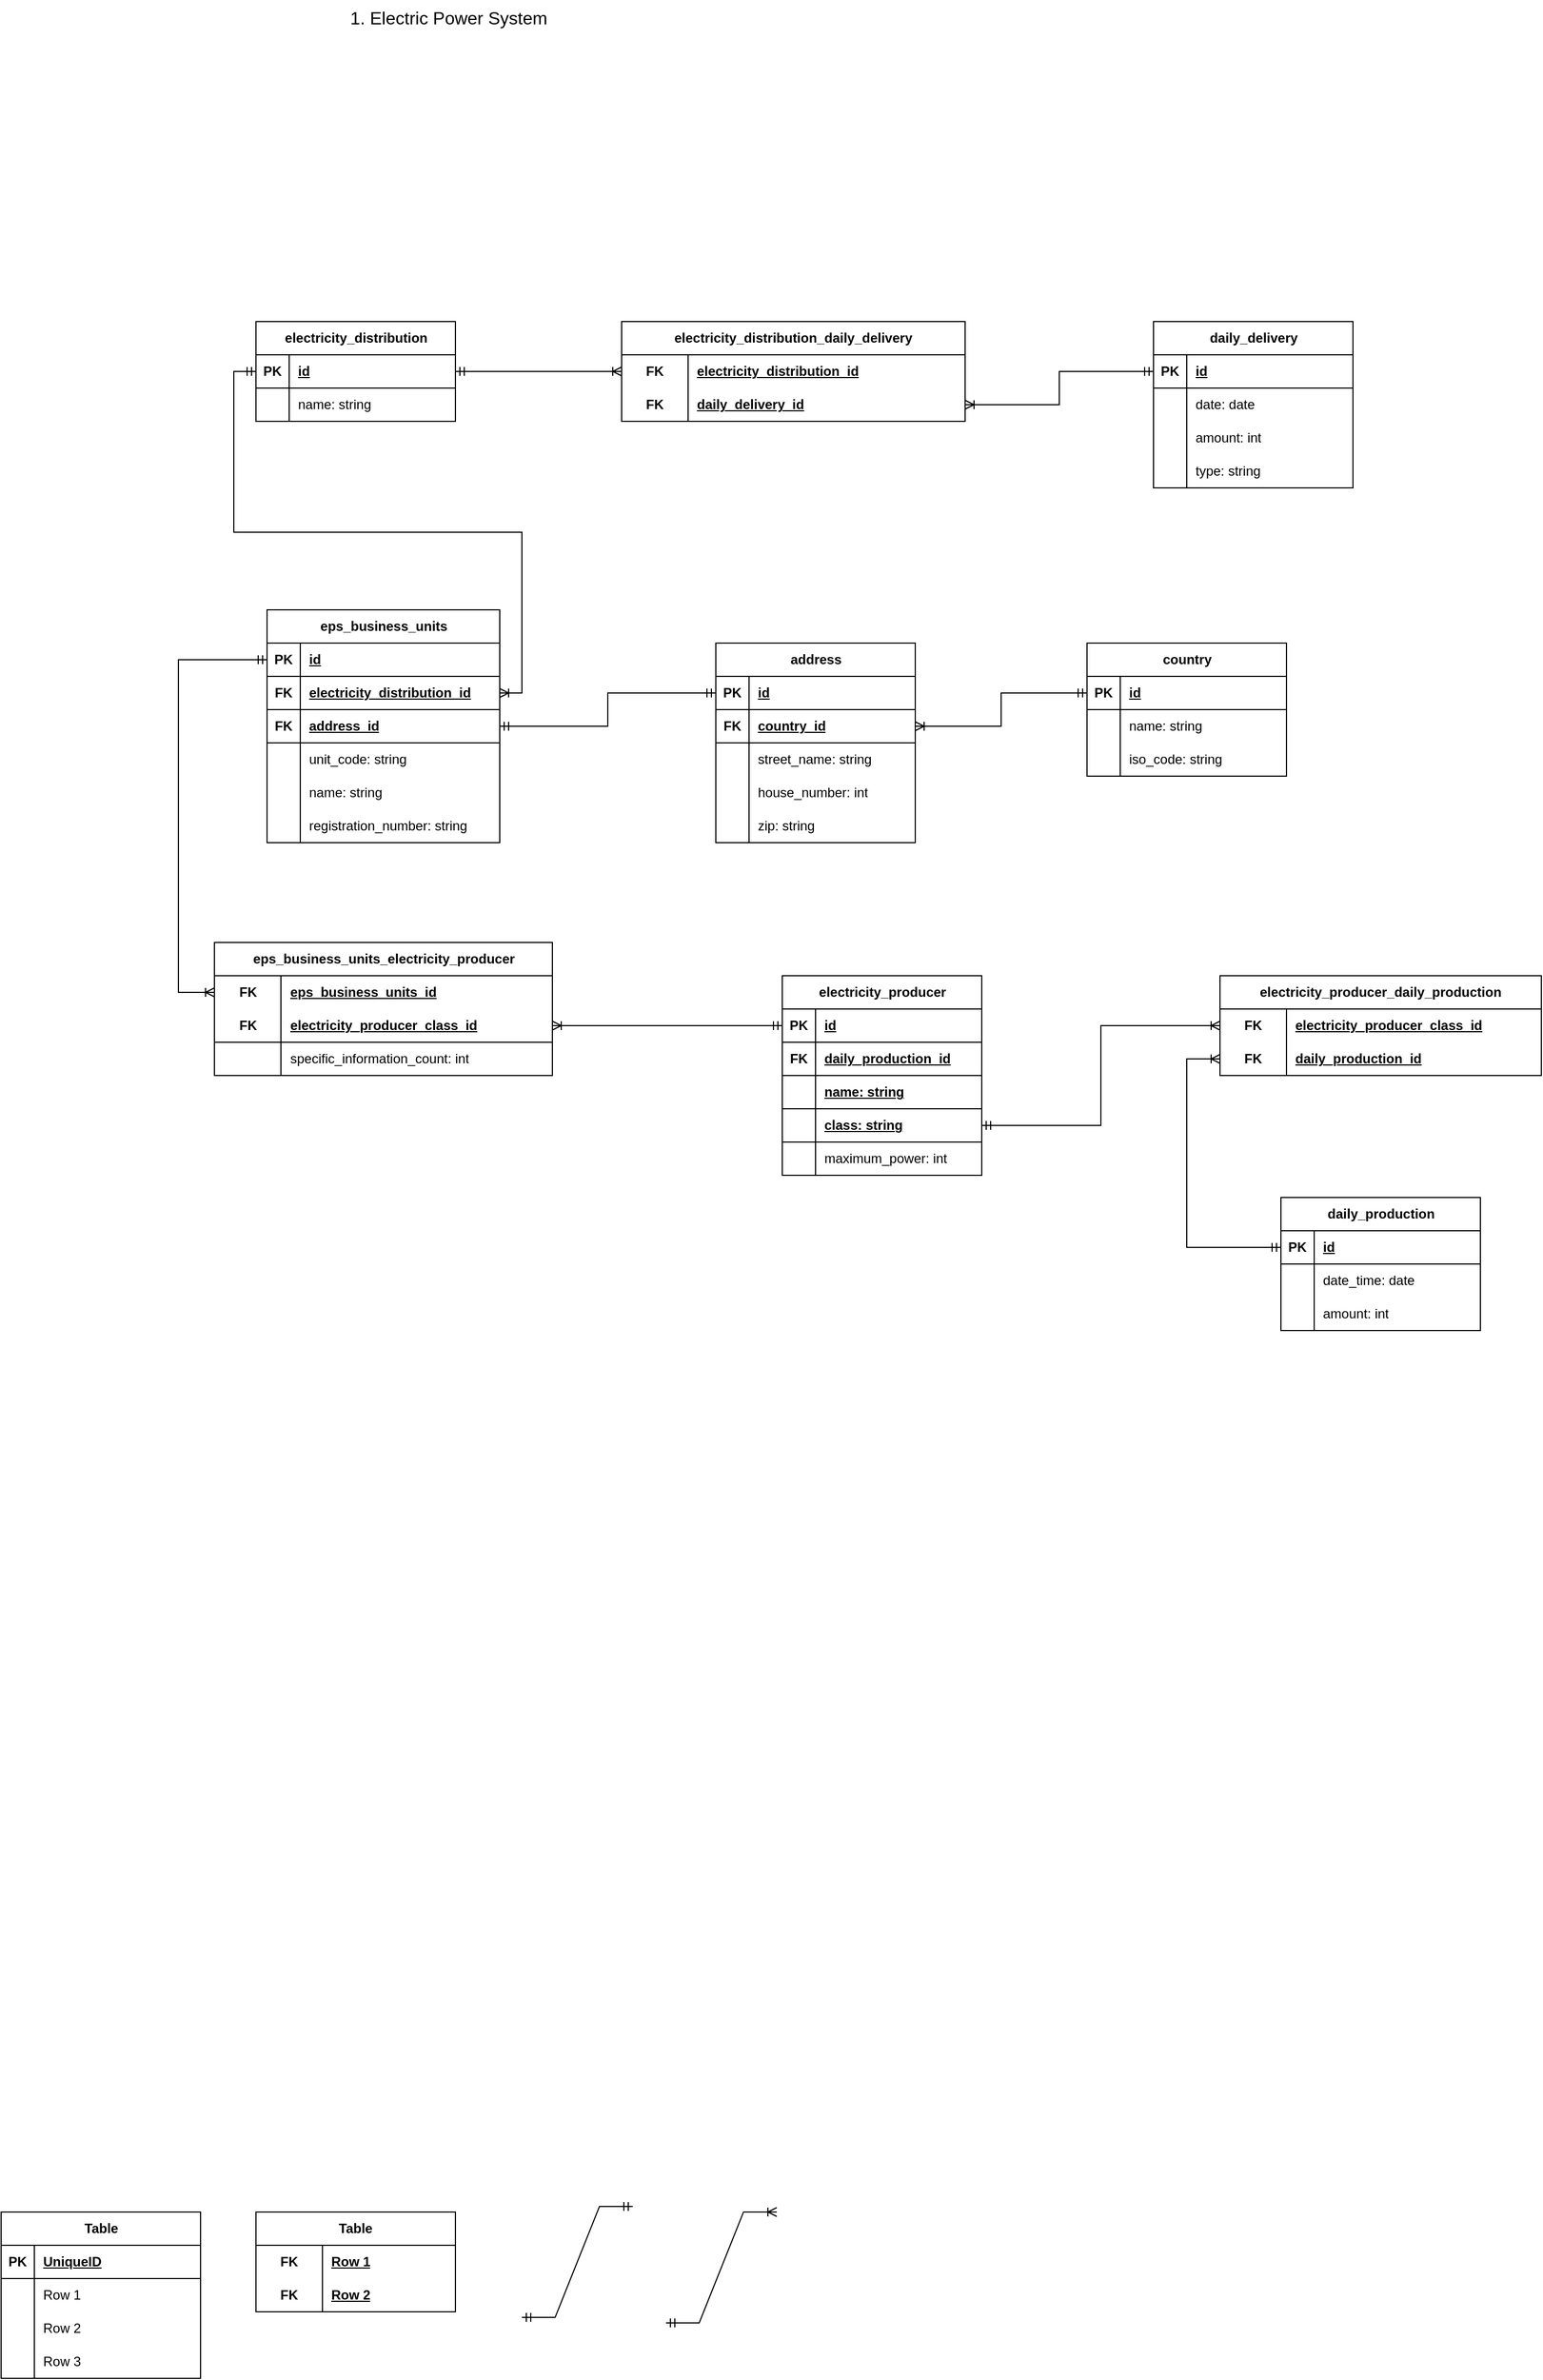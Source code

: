 <mxfile version="28.2.4">
  <diagram name="Seite-1" id="-lgGUoqDLPjK8q-0rfsF">
    <mxGraphModel dx="1783" dy="929" grid="1" gridSize="10" guides="1" tooltips="1" connect="1" arrows="1" fold="1" page="1" pageScale="1" pageWidth="827" pageHeight="1169" math="0" shadow="0">
      <root>
        <mxCell id="0" />
        <mxCell id="1" parent="0" />
        <mxCell id="uAQBQqTPVLAWXgAN7ccY-1" value="1. Electric Power System" style="text;align=center;verticalAlign=middle;resizable=0;points=[];autosize=1;rotation=0;fontSize=16;" vertex="1" parent="1">
          <mxGeometry x="314" y="10" width="200" height="30" as="geometry" />
        </mxCell>
        <mxCell id="uAQBQqTPVLAWXgAN7ccY-2" value="Table" style="shape=table;startSize=30;container=1;collapsible=1;childLayout=tableLayout;fixedRows=1;rowLines=0;fontStyle=1;align=center;resizeLast=1;html=1;" vertex="1" parent="1">
          <mxGeometry x="10" y="2005" width="180" height="150" as="geometry" />
        </mxCell>
        <mxCell id="uAQBQqTPVLAWXgAN7ccY-3" value="" style="shape=tableRow;horizontal=0;startSize=0;swimlaneHead=0;swimlaneBody=0;fillColor=none;collapsible=0;dropTarget=0;points=[[0,0.5],[1,0.5]];portConstraint=eastwest;top=0;left=0;right=0;bottom=1;" vertex="1" parent="uAQBQqTPVLAWXgAN7ccY-2">
          <mxGeometry y="30" width="180" height="30" as="geometry" />
        </mxCell>
        <mxCell id="uAQBQqTPVLAWXgAN7ccY-4" value="PK" style="shape=partialRectangle;connectable=0;fillColor=none;top=0;left=0;bottom=0;right=0;fontStyle=1;overflow=hidden;whiteSpace=wrap;html=1;" vertex="1" parent="uAQBQqTPVLAWXgAN7ccY-3">
          <mxGeometry width="30" height="30" as="geometry">
            <mxRectangle width="30" height="30" as="alternateBounds" />
          </mxGeometry>
        </mxCell>
        <mxCell id="uAQBQqTPVLAWXgAN7ccY-5" value="UniqueID" style="shape=partialRectangle;connectable=0;fillColor=none;top=0;left=0;bottom=0;right=0;align=left;spacingLeft=6;fontStyle=5;overflow=hidden;whiteSpace=wrap;html=1;" vertex="1" parent="uAQBQqTPVLAWXgAN7ccY-3">
          <mxGeometry x="30" width="150" height="30" as="geometry">
            <mxRectangle width="150" height="30" as="alternateBounds" />
          </mxGeometry>
        </mxCell>
        <mxCell id="uAQBQqTPVLAWXgAN7ccY-6" value="" style="shape=tableRow;horizontal=0;startSize=0;swimlaneHead=0;swimlaneBody=0;fillColor=none;collapsible=0;dropTarget=0;points=[[0,0.5],[1,0.5]];portConstraint=eastwest;top=0;left=0;right=0;bottom=0;" vertex="1" parent="uAQBQqTPVLAWXgAN7ccY-2">
          <mxGeometry y="60" width="180" height="30" as="geometry" />
        </mxCell>
        <mxCell id="uAQBQqTPVLAWXgAN7ccY-7" value="" style="shape=partialRectangle;connectable=0;fillColor=none;top=0;left=0;bottom=0;right=0;editable=1;overflow=hidden;whiteSpace=wrap;html=1;" vertex="1" parent="uAQBQqTPVLAWXgAN7ccY-6">
          <mxGeometry width="30" height="30" as="geometry">
            <mxRectangle width="30" height="30" as="alternateBounds" />
          </mxGeometry>
        </mxCell>
        <mxCell id="uAQBQqTPVLAWXgAN7ccY-8" value="Row 1" style="shape=partialRectangle;connectable=0;fillColor=none;top=0;left=0;bottom=0;right=0;align=left;spacingLeft=6;overflow=hidden;whiteSpace=wrap;html=1;" vertex="1" parent="uAQBQqTPVLAWXgAN7ccY-6">
          <mxGeometry x="30" width="150" height="30" as="geometry">
            <mxRectangle width="150" height="30" as="alternateBounds" />
          </mxGeometry>
        </mxCell>
        <mxCell id="uAQBQqTPVLAWXgAN7ccY-9" value="" style="shape=tableRow;horizontal=0;startSize=0;swimlaneHead=0;swimlaneBody=0;fillColor=none;collapsible=0;dropTarget=0;points=[[0,0.5],[1,0.5]];portConstraint=eastwest;top=0;left=0;right=0;bottom=0;" vertex="1" parent="uAQBQqTPVLAWXgAN7ccY-2">
          <mxGeometry y="90" width="180" height="30" as="geometry" />
        </mxCell>
        <mxCell id="uAQBQqTPVLAWXgAN7ccY-10" value="" style="shape=partialRectangle;connectable=0;fillColor=none;top=0;left=0;bottom=0;right=0;editable=1;overflow=hidden;whiteSpace=wrap;html=1;" vertex="1" parent="uAQBQqTPVLAWXgAN7ccY-9">
          <mxGeometry width="30" height="30" as="geometry">
            <mxRectangle width="30" height="30" as="alternateBounds" />
          </mxGeometry>
        </mxCell>
        <mxCell id="uAQBQqTPVLAWXgAN7ccY-11" value="Row 2" style="shape=partialRectangle;connectable=0;fillColor=none;top=0;left=0;bottom=0;right=0;align=left;spacingLeft=6;overflow=hidden;whiteSpace=wrap;html=1;" vertex="1" parent="uAQBQqTPVLAWXgAN7ccY-9">
          <mxGeometry x="30" width="150" height="30" as="geometry">
            <mxRectangle width="150" height="30" as="alternateBounds" />
          </mxGeometry>
        </mxCell>
        <mxCell id="uAQBQqTPVLAWXgAN7ccY-12" value="" style="shape=tableRow;horizontal=0;startSize=0;swimlaneHead=0;swimlaneBody=0;fillColor=none;collapsible=0;dropTarget=0;points=[[0,0.5],[1,0.5]];portConstraint=eastwest;top=0;left=0;right=0;bottom=0;" vertex="1" parent="uAQBQqTPVLAWXgAN7ccY-2">
          <mxGeometry y="120" width="180" height="30" as="geometry" />
        </mxCell>
        <mxCell id="uAQBQqTPVLAWXgAN7ccY-13" value="" style="shape=partialRectangle;connectable=0;fillColor=none;top=0;left=0;bottom=0;right=0;editable=1;overflow=hidden;whiteSpace=wrap;html=1;" vertex="1" parent="uAQBQqTPVLAWXgAN7ccY-12">
          <mxGeometry width="30" height="30" as="geometry">
            <mxRectangle width="30" height="30" as="alternateBounds" />
          </mxGeometry>
        </mxCell>
        <mxCell id="uAQBQqTPVLAWXgAN7ccY-14" value="Row 3" style="shape=partialRectangle;connectable=0;fillColor=none;top=0;left=0;bottom=0;right=0;align=left;spacingLeft=6;overflow=hidden;whiteSpace=wrap;html=1;" vertex="1" parent="uAQBQqTPVLAWXgAN7ccY-12">
          <mxGeometry x="30" width="150" height="30" as="geometry">
            <mxRectangle width="150" height="30" as="alternateBounds" />
          </mxGeometry>
        </mxCell>
        <mxCell id="uAQBQqTPVLAWXgAN7ccY-15" value="Table" style="shape=table;startSize=30;container=1;collapsible=1;childLayout=tableLayout;fixedRows=1;rowLines=0;fontStyle=1;align=center;resizeLast=1;html=1;whiteSpace=wrap;" vertex="1" parent="1">
          <mxGeometry x="240" y="2005" width="180" height="90" as="geometry" />
        </mxCell>
        <mxCell id="uAQBQqTPVLAWXgAN7ccY-16" value="" style="shape=tableRow;horizontal=0;startSize=0;swimlaneHead=0;swimlaneBody=0;fillColor=none;collapsible=0;dropTarget=0;points=[[0,0.5],[1,0.5]];portConstraint=eastwest;top=0;left=0;right=0;bottom=0;html=1;" vertex="1" parent="uAQBQqTPVLAWXgAN7ccY-15">
          <mxGeometry y="30" width="180" height="30" as="geometry" />
        </mxCell>
        <mxCell id="uAQBQqTPVLAWXgAN7ccY-17" value="FK" style="shape=partialRectangle;connectable=0;fillColor=none;top=0;left=0;bottom=0;right=0;fontStyle=1;overflow=hidden;html=1;whiteSpace=wrap;" vertex="1" parent="uAQBQqTPVLAWXgAN7ccY-16">
          <mxGeometry width="60" height="30" as="geometry">
            <mxRectangle width="60" height="30" as="alternateBounds" />
          </mxGeometry>
        </mxCell>
        <mxCell id="uAQBQqTPVLAWXgAN7ccY-18" value="Row 1" style="shape=partialRectangle;connectable=0;fillColor=none;top=0;left=0;bottom=0;right=0;align=left;spacingLeft=6;fontStyle=5;overflow=hidden;html=1;whiteSpace=wrap;" vertex="1" parent="uAQBQqTPVLAWXgAN7ccY-16">
          <mxGeometry x="60" width="120" height="30" as="geometry">
            <mxRectangle width="120" height="30" as="alternateBounds" />
          </mxGeometry>
        </mxCell>
        <mxCell id="uAQBQqTPVLAWXgAN7ccY-19" value="" style="shape=tableRow;horizontal=0;startSize=0;swimlaneHead=0;swimlaneBody=0;fillColor=none;collapsible=0;dropTarget=0;points=[[0,0.5],[1,0.5]];portConstraint=eastwest;top=0;left=0;right=0;bottom=1;html=1;" vertex="1" parent="uAQBQqTPVLAWXgAN7ccY-15">
          <mxGeometry y="60" width="180" height="30" as="geometry" />
        </mxCell>
        <mxCell id="uAQBQqTPVLAWXgAN7ccY-20" value="FK" style="shape=partialRectangle;connectable=0;fillColor=none;top=0;left=0;bottom=0;right=0;fontStyle=1;overflow=hidden;html=1;whiteSpace=wrap;" vertex="1" parent="uAQBQqTPVLAWXgAN7ccY-19">
          <mxGeometry width="60" height="30" as="geometry">
            <mxRectangle width="60" height="30" as="alternateBounds" />
          </mxGeometry>
        </mxCell>
        <mxCell id="uAQBQqTPVLAWXgAN7ccY-21" value="Row 2" style="shape=partialRectangle;connectable=0;fillColor=none;top=0;left=0;bottom=0;right=0;align=left;spacingLeft=6;fontStyle=5;overflow=hidden;html=1;whiteSpace=wrap;" vertex="1" parent="uAQBQqTPVLAWXgAN7ccY-19">
          <mxGeometry x="60" width="120" height="30" as="geometry">
            <mxRectangle width="120" height="30" as="alternateBounds" />
          </mxGeometry>
        </mxCell>
        <mxCell id="uAQBQqTPVLAWXgAN7ccY-31" value="eps_business_units" style="shape=table;startSize=30;container=1;collapsible=1;childLayout=tableLayout;fixedRows=1;rowLines=0;fontStyle=1;align=center;resizeLast=1;html=1;" vertex="1" parent="1">
          <mxGeometry x="250" y="560" width="210" height="210" as="geometry" />
        </mxCell>
        <mxCell id="uAQBQqTPVLAWXgAN7ccY-32" value="" style="shape=tableRow;horizontal=0;startSize=0;swimlaneHead=0;swimlaneBody=0;fillColor=none;collapsible=0;dropTarget=0;points=[[0,0.5],[1,0.5]];portConstraint=eastwest;top=0;left=0;right=0;bottom=1;" vertex="1" parent="uAQBQqTPVLAWXgAN7ccY-31">
          <mxGeometry y="30" width="210" height="30" as="geometry" />
        </mxCell>
        <mxCell id="uAQBQqTPVLAWXgAN7ccY-33" value="PK" style="shape=partialRectangle;connectable=0;fillColor=none;top=0;left=0;bottom=0;right=0;fontStyle=1;overflow=hidden;whiteSpace=wrap;html=1;" vertex="1" parent="uAQBQqTPVLAWXgAN7ccY-32">
          <mxGeometry width="30" height="30" as="geometry">
            <mxRectangle width="30" height="30" as="alternateBounds" />
          </mxGeometry>
        </mxCell>
        <mxCell id="uAQBQqTPVLAWXgAN7ccY-34" value="id" style="shape=partialRectangle;connectable=0;fillColor=none;top=0;left=0;bottom=0;right=0;align=left;spacingLeft=6;fontStyle=5;overflow=hidden;whiteSpace=wrap;html=1;" vertex="1" parent="uAQBQqTPVLAWXgAN7ccY-32">
          <mxGeometry x="30" width="180" height="30" as="geometry">
            <mxRectangle width="180" height="30" as="alternateBounds" />
          </mxGeometry>
        </mxCell>
        <mxCell id="uAQBQqTPVLAWXgAN7ccY-204" value="" style="shape=tableRow;horizontal=0;startSize=0;swimlaneHead=0;swimlaneBody=0;fillColor=none;collapsible=0;dropTarget=0;points=[[0,0.5],[1,0.5]];portConstraint=eastwest;top=0;left=0;right=0;bottom=1;" vertex="1" parent="uAQBQqTPVLAWXgAN7ccY-31">
          <mxGeometry y="60" width="210" height="30" as="geometry" />
        </mxCell>
        <mxCell id="uAQBQqTPVLAWXgAN7ccY-205" value="FK" style="shape=partialRectangle;connectable=0;fillColor=none;top=0;left=0;bottom=0;right=0;fontStyle=1;overflow=hidden;whiteSpace=wrap;html=1;" vertex="1" parent="uAQBQqTPVLAWXgAN7ccY-204">
          <mxGeometry width="30" height="30" as="geometry">
            <mxRectangle width="30" height="30" as="alternateBounds" />
          </mxGeometry>
        </mxCell>
        <mxCell id="uAQBQqTPVLAWXgAN7ccY-206" value="&lt;span style=&quot;text-align: center; text-wrap-mode: nowrap;&quot;&gt;electricity_distribution_id&lt;/span&gt;" style="shape=partialRectangle;connectable=0;fillColor=none;top=0;left=0;bottom=0;right=0;align=left;spacingLeft=6;fontStyle=5;overflow=hidden;whiteSpace=wrap;html=1;" vertex="1" parent="uAQBQqTPVLAWXgAN7ccY-204">
          <mxGeometry x="30" width="180" height="30" as="geometry">
            <mxRectangle width="180" height="30" as="alternateBounds" />
          </mxGeometry>
        </mxCell>
        <mxCell id="uAQBQqTPVLAWXgAN7ccY-78" value="" style="shape=tableRow;horizontal=0;startSize=0;swimlaneHead=0;swimlaneBody=0;fillColor=none;collapsible=0;dropTarget=0;points=[[0,0.5],[1,0.5]];portConstraint=eastwest;top=0;left=0;right=0;bottom=1;" vertex="1" parent="uAQBQqTPVLAWXgAN7ccY-31">
          <mxGeometry y="90" width="210" height="30" as="geometry" />
        </mxCell>
        <mxCell id="uAQBQqTPVLAWXgAN7ccY-79" value="FK" style="shape=partialRectangle;connectable=0;fillColor=none;top=0;left=0;bottom=0;right=0;fontStyle=1;overflow=hidden;whiteSpace=wrap;html=1;" vertex="1" parent="uAQBQqTPVLAWXgAN7ccY-78">
          <mxGeometry width="30" height="30" as="geometry">
            <mxRectangle width="30" height="30" as="alternateBounds" />
          </mxGeometry>
        </mxCell>
        <mxCell id="uAQBQqTPVLAWXgAN7ccY-80" value="&lt;span style=&quot;text-align: center; text-wrap-mode: nowrap;&quot;&gt;address_id&lt;/span&gt;" style="shape=partialRectangle;connectable=0;fillColor=none;top=0;left=0;bottom=0;right=0;align=left;spacingLeft=6;fontStyle=5;overflow=hidden;whiteSpace=wrap;html=1;" vertex="1" parent="uAQBQqTPVLAWXgAN7ccY-78">
          <mxGeometry x="30" width="180" height="30" as="geometry">
            <mxRectangle width="180" height="30" as="alternateBounds" />
          </mxGeometry>
        </mxCell>
        <mxCell id="uAQBQqTPVLAWXgAN7ccY-35" value="" style="shape=tableRow;horizontal=0;startSize=0;swimlaneHead=0;swimlaneBody=0;fillColor=none;collapsible=0;dropTarget=0;points=[[0,0.5],[1,0.5]];portConstraint=eastwest;top=0;left=0;right=0;bottom=0;" vertex="1" parent="uAQBQqTPVLAWXgAN7ccY-31">
          <mxGeometry y="120" width="210" height="30" as="geometry" />
        </mxCell>
        <mxCell id="uAQBQqTPVLAWXgAN7ccY-36" value="" style="shape=partialRectangle;connectable=0;fillColor=none;top=0;left=0;bottom=0;right=0;editable=1;overflow=hidden;whiteSpace=wrap;html=1;" vertex="1" parent="uAQBQqTPVLAWXgAN7ccY-35">
          <mxGeometry width="30" height="30" as="geometry">
            <mxRectangle width="30" height="30" as="alternateBounds" />
          </mxGeometry>
        </mxCell>
        <mxCell id="uAQBQqTPVLAWXgAN7ccY-37" value="unit_code: string" style="shape=partialRectangle;connectable=0;fillColor=none;top=0;left=0;bottom=0;right=0;align=left;spacingLeft=6;overflow=hidden;whiteSpace=wrap;html=1;" vertex="1" parent="uAQBQqTPVLAWXgAN7ccY-35">
          <mxGeometry x="30" width="180" height="30" as="geometry">
            <mxRectangle width="180" height="30" as="alternateBounds" />
          </mxGeometry>
        </mxCell>
        <mxCell id="uAQBQqTPVLAWXgAN7ccY-38" value="" style="shape=tableRow;horizontal=0;startSize=0;swimlaneHead=0;swimlaneBody=0;fillColor=none;collapsible=0;dropTarget=0;points=[[0,0.5],[1,0.5]];portConstraint=eastwest;top=0;left=0;right=0;bottom=0;" vertex="1" parent="uAQBQqTPVLAWXgAN7ccY-31">
          <mxGeometry y="150" width="210" height="30" as="geometry" />
        </mxCell>
        <mxCell id="uAQBQqTPVLAWXgAN7ccY-39" value="" style="shape=partialRectangle;connectable=0;fillColor=none;top=0;left=0;bottom=0;right=0;editable=1;overflow=hidden;whiteSpace=wrap;html=1;" vertex="1" parent="uAQBQqTPVLAWXgAN7ccY-38">
          <mxGeometry width="30" height="30" as="geometry">
            <mxRectangle width="30" height="30" as="alternateBounds" />
          </mxGeometry>
        </mxCell>
        <mxCell id="uAQBQqTPVLAWXgAN7ccY-40" value="name: string" style="shape=partialRectangle;connectable=0;fillColor=none;top=0;left=0;bottom=0;right=0;align=left;spacingLeft=6;overflow=hidden;whiteSpace=wrap;html=1;" vertex="1" parent="uAQBQqTPVLAWXgAN7ccY-38">
          <mxGeometry x="30" width="180" height="30" as="geometry">
            <mxRectangle width="180" height="30" as="alternateBounds" />
          </mxGeometry>
        </mxCell>
        <mxCell id="uAQBQqTPVLAWXgAN7ccY-41" value="" style="shape=tableRow;horizontal=0;startSize=0;swimlaneHead=0;swimlaneBody=0;fillColor=none;collapsible=0;dropTarget=0;points=[[0,0.5],[1,0.5]];portConstraint=eastwest;top=0;left=0;right=0;bottom=0;" vertex="1" parent="uAQBQqTPVLAWXgAN7ccY-31">
          <mxGeometry y="180" width="210" height="30" as="geometry" />
        </mxCell>
        <mxCell id="uAQBQqTPVLAWXgAN7ccY-42" value="" style="shape=partialRectangle;connectable=0;fillColor=none;top=0;left=0;bottom=0;right=0;editable=1;overflow=hidden;whiteSpace=wrap;html=1;" vertex="1" parent="uAQBQqTPVLAWXgAN7ccY-41">
          <mxGeometry width="30" height="30" as="geometry">
            <mxRectangle width="30" height="30" as="alternateBounds" />
          </mxGeometry>
        </mxCell>
        <mxCell id="uAQBQqTPVLAWXgAN7ccY-43" value="registration_number: string" style="shape=partialRectangle;connectable=0;fillColor=none;top=0;left=0;bottom=0;right=0;align=left;spacingLeft=6;overflow=hidden;whiteSpace=wrap;html=1;" vertex="1" parent="uAQBQqTPVLAWXgAN7ccY-41">
          <mxGeometry x="30" width="180" height="30" as="geometry">
            <mxRectangle width="180" height="30" as="alternateBounds" />
          </mxGeometry>
        </mxCell>
        <mxCell id="uAQBQqTPVLAWXgAN7ccY-44" value="address" style="shape=table;startSize=30;container=1;collapsible=1;childLayout=tableLayout;fixedRows=1;rowLines=0;fontStyle=1;align=center;resizeLast=1;html=1;" vertex="1" parent="1">
          <mxGeometry x="655" y="590" width="180" height="180" as="geometry" />
        </mxCell>
        <mxCell id="uAQBQqTPVLAWXgAN7ccY-45" value="" style="shape=tableRow;horizontal=0;startSize=0;swimlaneHead=0;swimlaneBody=0;fillColor=none;collapsible=0;dropTarget=0;points=[[0,0.5],[1,0.5]];portConstraint=eastwest;top=0;left=0;right=0;bottom=1;" vertex="1" parent="uAQBQqTPVLAWXgAN7ccY-44">
          <mxGeometry y="30" width="180" height="30" as="geometry" />
        </mxCell>
        <mxCell id="uAQBQqTPVLAWXgAN7ccY-46" value="PK" style="shape=partialRectangle;connectable=0;fillColor=none;top=0;left=0;bottom=0;right=0;fontStyle=1;overflow=hidden;whiteSpace=wrap;html=1;" vertex="1" parent="uAQBQqTPVLAWXgAN7ccY-45">
          <mxGeometry width="30" height="30" as="geometry">
            <mxRectangle width="30" height="30" as="alternateBounds" />
          </mxGeometry>
        </mxCell>
        <mxCell id="uAQBQqTPVLAWXgAN7ccY-47" value="id" style="shape=partialRectangle;connectable=0;fillColor=none;top=0;left=0;bottom=0;right=0;align=left;spacingLeft=6;fontStyle=5;overflow=hidden;whiteSpace=wrap;html=1;" vertex="1" parent="uAQBQqTPVLAWXgAN7ccY-45">
          <mxGeometry x="30" width="150" height="30" as="geometry">
            <mxRectangle width="150" height="30" as="alternateBounds" />
          </mxGeometry>
        </mxCell>
        <mxCell id="uAQBQqTPVLAWXgAN7ccY-207" value="" style="shape=tableRow;horizontal=0;startSize=0;swimlaneHead=0;swimlaneBody=0;fillColor=none;collapsible=0;dropTarget=0;points=[[0,0.5],[1,0.5]];portConstraint=eastwest;top=0;left=0;right=0;bottom=1;" vertex="1" parent="uAQBQqTPVLAWXgAN7ccY-44">
          <mxGeometry y="60" width="180" height="30" as="geometry" />
        </mxCell>
        <mxCell id="uAQBQqTPVLAWXgAN7ccY-208" value="FK" style="shape=partialRectangle;connectable=0;fillColor=none;top=0;left=0;bottom=0;right=0;fontStyle=1;overflow=hidden;whiteSpace=wrap;html=1;" vertex="1" parent="uAQBQqTPVLAWXgAN7ccY-207">
          <mxGeometry width="30" height="30" as="geometry">
            <mxRectangle width="30" height="30" as="alternateBounds" />
          </mxGeometry>
        </mxCell>
        <mxCell id="uAQBQqTPVLAWXgAN7ccY-209" value="&lt;span style=&quot;text-align: center; text-wrap-mode: nowrap;&quot;&gt;country_id&lt;/span&gt;" style="shape=partialRectangle;connectable=0;fillColor=none;top=0;left=0;bottom=0;right=0;align=left;spacingLeft=6;fontStyle=5;overflow=hidden;whiteSpace=wrap;html=1;" vertex="1" parent="uAQBQqTPVLAWXgAN7ccY-207">
          <mxGeometry x="30" width="150" height="30" as="geometry">
            <mxRectangle width="150" height="30" as="alternateBounds" />
          </mxGeometry>
        </mxCell>
        <mxCell id="uAQBQqTPVLAWXgAN7ccY-48" value="" style="shape=tableRow;horizontal=0;startSize=0;swimlaneHead=0;swimlaneBody=0;fillColor=none;collapsible=0;dropTarget=0;points=[[0,0.5],[1,0.5]];portConstraint=eastwest;top=0;left=0;right=0;bottom=0;" vertex="1" parent="uAQBQqTPVLAWXgAN7ccY-44">
          <mxGeometry y="90" width="180" height="30" as="geometry" />
        </mxCell>
        <mxCell id="uAQBQqTPVLAWXgAN7ccY-49" value="" style="shape=partialRectangle;connectable=0;fillColor=none;top=0;left=0;bottom=0;right=0;editable=1;overflow=hidden;whiteSpace=wrap;html=1;" vertex="1" parent="uAQBQqTPVLAWXgAN7ccY-48">
          <mxGeometry width="30" height="30" as="geometry">
            <mxRectangle width="30" height="30" as="alternateBounds" />
          </mxGeometry>
        </mxCell>
        <mxCell id="uAQBQqTPVLAWXgAN7ccY-50" value="street_name: string" style="shape=partialRectangle;connectable=0;fillColor=none;top=0;left=0;bottom=0;right=0;align=left;spacingLeft=6;overflow=hidden;whiteSpace=wrap;html=1;" vertex="1" parent="uAQBQqTPVLAWXgAN7ccY-48">
          <mxGeometry x="30" width="150" height="30" as="geometry">
            <mxRectangle width="150" height="30" as="alternateBounds" />
          </mxGeometry>
        </mxCell>
        <mxCell id="uAQBQqTPVLAWXgAN7ccY-51" value="" style="shape=tableRow;horizontal=0;startSize=0;swimlaneHead=0;swimlaneBody=0;fillColor=none;collapsible=0;dropTarget=0;points=[[0,0.5],[1,0.5]];portConstraint=eastwest;top=0;left=0;right=0;bottom=0;" vertex="1" parent="uAQBQqTPVLAWXgAN7ccY-44">
          <mxGeometry y="120" width="180" height="30" as="geometry" />
        </mxCell>
        <mxCell id="uAQBQqTPVLAWXgAN7ccY-52" value="" style="shape=partialRectangle;connectable=0;fillColor=none;top=0;left=0;bottom=0;right=0;editable=1;overflow=hidden;whiteSpace=wrap;html=1;" vertex="1" parent="uAQBQqTPVLAWXgAN7ccY-51">
          <mxGeometry width="30" height="30" as="geometry">
            <mxRectangle width="30" height="30" as="alternateBounds" />
          </mxGeometry>
        </mxCell>
        <mxCell id="uAQBQqTPVLAWXgAN7ccY-53" value="house_number: int" style="shape=partialRectangle;connectable=0;fillColor=none;top=0;left=0;bottom=0;right=0;align=left;spacingLeft=6;overflow=hidden;whiteSpace=wrap;html=1;" vertex="1" parent="uAQBQqTPVLAWXgAN7ccY-51">
          <mxGeometry x="30" width="150" height="30" as="geometry">
            <mxRectangle width="150" height="30" as="alternateBounds" />
          </mxGeometry>
        </mxCell>
        <mxCell id="uAQBQqTPVLAWXgAN7ccY-54" value="" style="shape=tableRow;horizontal=0;startSize=0;swimlaneHead=0;swimlaneBody=0;fillColor=none;collapsible=0;dropTarget=0;points=[[0,0.5],[1,0.5]];portConstraint=eastwest;top=0;left=0;right=0;bottom=0;" vertex="1" parent="uAQBQqTPVLAWXgAN7ccY-44">
          <mxGeometry y="150" width="180" height="30" as="geometry" />
        </mxCell>
        <mxCell id="uAQBQqTPVLAWXgAN7ccY-55" value="" style="shape=partialRectangle;connectable=0;fillColor=none;top=0;left=0;bottom=0;right=0;editable=1;overflow=hidden;whiteSpace=wrap;html=1;" vertex="1" parent="uAQBQqTPVLAWXgAN7ccY-54">
          <mxGeometry width="30" height="30" as="geometry">
            <mxRectangle width="30" height="30" as="alternateBounds" />
          </mxGeometry>
        </mxCell>
        <mxCell id="uAQBQqTPVLAWXgAN7ccY-56" value="zip: string" style="shape=partialRectangle;connectable=0;fillColor=none;top=0;left=0;bottom=0;right=0;align=left;spacingLeft=6;overflow=hidden;whiteSpace=wrap;html=1;" vertex="1" parent="uAQBQqTPVLAWXgAN7ccY-54">
          <mxGeometry x="30" width="150" height="30" as="geometry">
            <mxRectangle width="150" height="30" as="alternateBounds" />
          </mxGeometry>
        </mxCell>
        <mxCell id="uAQBQqTPVLAWXgAN7ccY-57" value="" style="edgeStyle=entityRelationEdgeStyle;fontSize=12;html=1;endArrow=ERmandOne;startArrow=ERmandOne;rounded=0;" edge="1" parent="1">
          <mxGeometry width="100" height="100" relative="1" as="geometry">
            <mxPoint x="480" y="2100" as="sourcePoint" />
            <mxPoint x="580" y="2000" as="targetPoint" />
          </mxGeometry>
        </mxCell>
        <mxCell id="uAQBQqTPVLAWXgAN7ccY-62" value="country" style="shape=table;startSize=30;container=1;collapsible=1;childLayout=tableLayout;fixedRows=1;rowLines=0;fontStyle=1;align=center;resizeLast=1;html=1;" vertex="1" parent="1">
          <mxGeometry x="990" y="590" width="180" height="120" as="geometry" />
        </mxCell>
        <mxCell id="uAQBQqTPVLAWXgAN7ccY-63" value="" style="shape=tableRow;horizontal=0;startSize=0;swimlaneHead=0;swimlaneBody=0;fillColor=none;collapsible=0;dropTarget=0;points=[[0,0.5],[1,0.5]];portConstraint=eastwest;top=0;left=0;right=0;bottom=1;" vertex="1" parent="uAQBQqTPVLAWXgAN7ccY-62">
          <mxGeometry y="30" width="180" height="30" as="geometry" />
        </mxCell>
        <mxCell id="uAQBQqTPVLAWXgAN7ccY-64" value="PK" style="shape=partialRectangle;connectable=0;fillColor=none;top=0;left=0;bottom=0;right=0;fontStyle=1;overflow=hidden;whiteSpace=wrap;html=1;" vertex="1" parent="uAQBQqTPVLAWXgAN7ccY-63">
          <mxGeometry width="30" height="30" as="geometry">
            <mxRectangle width="30" height="30" as="alternateBounds" />
          </mxGeometry>
        </mxCell>
        <mxCell id="uAQBQqTPVLAWXgAN7ccY-65" value="id" style="shape=partialRectangle;connectable=0;fillColor=none;top=0;left=0;bottom=0;right=0;align=left;spacingLeft=6;fontStyle=5;overflow=hidden;whiteSpace=wrap;html=1;" vertex="1" parent="uAQBQqTPVLAWXgAN7ccY-63">
          <mxGeometry x="30" width="150" height="30" as="geometry">
            <mxRectangle width="150" height="30" as="alternateBounds" />
          </mxGeometry>
        </mxCell>
        <mxCell id="uAQBQqTPVLAWXgAN7ccY-66" value="" style="shape=tableRow;horizontal=0;startSize=0;swimlaneHead=0;swimlaneBody=0;fillColor=none;collapsible=0;dropTarget=0;points=[[0,0.5],[1,0.5]];portConstraint=eastwest;top=0;left=0;right=0;bottom=0;" vertex="1" parent="uAQBQqTPVLAWXgAN7ccY-62">
          <mxGeometry y="60" width="180" height="30" as="geometry" />
        </mxCell>
        <mxCell id="uAQBQqTPVLAWXgAN7ccY-67" value="" style="shape=partialRectangle;connectable=0;fillColor=none;top=0;left=0;bottom=0;right=0;editable=1;overflow=hidden;whiteSpace=wrap;html=1;" vertex="1" parent="uAQBQqTPVLAWXgAN7ccY-66">
          <mxGeometry width="30" height="30" as="geometry">
            <mxRectangle width="30" height="30" as="alternateBounds" />
          </mxGeometry>
        </mxCell>
        <mxCell id="uAQBQqTPVLAWXgAN7ccY-68" value="name: string" style="shape=partialRectangle;connectable=0;fillColor=none;top=0;left=0;bottom=0;right=0;align=left;spacingLeft=6;overflow=hidden;whiteSpace=wrap;html=1;" vertex="1" parent="uAQBQqTPVLAWXgAN7ccY-66">
          <mxGeometry x="30" width="150" height="30" as="geometry">
            <mxRectangle width="150" height="30" as="alternateBounds" />
          </mxGeometry>
        </mxCell>
        <mxCell id="uAQBQqTPVLAWXgAN7ccY-69" value="" style="shape=tableRow;horizontal=0;startSize=0;swimlaneHead=0;swimlaneBody=0;fillColor=none;collapsible=0;dropTarget=0;points=[[0,0.5],[1,0.5]];portConstraint=eastwest;top=0;left=0;right=0;bottom=0;" vertex="1" parent="uAQBQqTPVLAWXgAN7ccY-62">
          <mxGeometry y="90" width="180" height="30" as="geometry" />
        </mxCell>
        <mxCell id="uAQBQqTPVLAWXgAN7ccY-70" value="" style="shape=partialRectangle;connectable=0;fillColor=none;top=0;left=0;bottom=0;right=0;editable=1;overflow=hidden;whiteSpace=wrap;html=1;" vertex="1" parent="uAQBQqTPVLAWXgAN7ccY-69">
          <mxGeometry width="30" height="30" as="geometry">
            <mxRectangle width="30" height="30" as="alternateBounds" />
          </mxGeometry>
        </mxCell>
        <mxCell id="uAQBQqTPVLAWXgAN7ccY-71" value="iso_code: string" style="shape=partialRectangle;connectable=0;fillColor=none;top=0;left=0;bottom=0;right=0;align=left;spacingLeft=6;overflow=hidden;whiteSpace=wrap;html=1;" vertex="1" parent="uAQBQqTPVLAWXgAN7ccY-69">
          <mxGeometry x="30" width="150" height="30" as="geometry">
            <mxRectangle width="150" height="30" as="alternateBounds" />
          </mxGeometry>
        </mxCell>
        <mxCell id="uAQBQqTPVLAWXgAN7ccY-85" value="electricity_producer" style="shape=table;startSize=30;container=1;collapsible=1;childLayout=tableLayout;fixedRows=1;rowLines=0;fontStyle=1;align=center;resizeLast=1;html=1;" vertex="1" parent="1">
          <mxGeometry x="715" y="890" width="180" height="180" as="geometry" />
        </mxCell>
        <mxCell id="uAQBQqTPVLAWXgAN7ccY-86" value="" style="shape=tableRow;horizontal=0;startSize=0;swimlaneHead=0;swimlaneBody=0;fillColor=none;collapsible=0;dropTarget=0;points=[[0,0.5],[1,0.5]];portConstraint=eastwest;top=0;left=0;right=0;bottom=1;" vertex="1" parent="uAQBQqTPVLAWXgAN7ccY-85">
          <mxGeometry y="30" width="180" height="30" as="geometry" />
        </mxCell>
        <mxCell id="uAQBQqTPVLAWXgAN7ccY-87" value="PK" style="shape=partialRectangle;connectable=0;fillColor=none;top=0;left=0;bottom=0;right=0;fontStyle=1;overflow=hidden;whiteSpace=wrap;html=1;" vertex="1" parent="uAQBQqTPVLAWXgAN7ccY-86">
          <mxGeometry width="30" height="30" as="geometry">
            <mxRectangle width="30" height="30" as="alternateBounds" />
          </mxGeometry>
        </mxCell>
        <mxCell id="uAQBQqTPVLAWXgAN7ccY-88" value="id" style="shape=partialRectangle;connectable=0;fillColor=none;top=0;left=0;bottom=0;right=0;align=left;spacingLeft=6;fontStyle=5;overflow=hidden;whiteSpace=wrap;html=1;" vertex="1" parent="uAQBQqTPVLAWXgAN7ccY-86">
          <mxGeometry x="30" width="150" height="30" as="geometry">
            <mxRectangle width="150" height="30" as="alternateBounds" />
          </mxGeometry>
        </mxCell>
        <mxCell id="uAQBQqTPVLAWXgAN7ccY-101" value="" style="shape=tableRow;horizontal=0;startSize=0;swimlaneHead=0;swimlaneBody=0;fillColor=none;collapsible=0;dropTarget=0;points=[[0,0.5],[1,0.5]];portConstraint=eastwest;top=0;left=0;right=0;bottom=1;" vertex="1" parent="uAQBQqTPVLAWXgAN7ccY-85">
          <mxGeometry y="60" width="180" height="30" as="geometry" />
        </mxCell>
        <mxCell id="uAQBQqTPVLAWXgAN7ccY-102" value="FK" style="shape=partialRectangle;connectable=0;fillColor=none;top=0;left=0;bottom=0;right=0;fontStyle=1;overflow=hidden;whiteSpace=wrap;html=1;" vertex="1" parent="uAQBQqTPVLAWXgAN7ccY-101">
          <mxGeometry width="30" height="30" as="geometry">
            <mxRectangle width="30" height="30" as="alternateBounds" />
          </mxGeometry>
        </mxCell>
        <mxCell id="uAQBQqTPVLAWXgAN7ccY-103" value="daily_production_id" style="shape=partialRectangle;connectable=0;fillColor=none;top=0;left=0;bottom=0;right=0;align=left;spacingLeft=6;fontStyle=5;overflow=hidden;whiteSpace=wrap;html=1;" vertex="1" parent="uAQBQqTPVLAWXgAN7ccY-101">
          <mxGeometry x="30" width="150" height="30" as="geometry">
            <mxRectangle width="150" height="30" as="alternateBounds" />
          </mxGeometry>
        </mxCell>
        <mxCell id="uAQBQqTPVLAWXgAN7ccY-213" value="" style="shape=tableRow;horizontal=0;startSize=0;swimlaneHead=0;swimlaneBody=0;fillColor=none;collapsible=0;dropTarget=0;points=[[0,0.5],[1,0.5]];portConstraint=eastwest;top=0;left=0;right=0;bottom=1;" vertex="1" parent="uAQBQqTPVLAWXgAN7ccY-85">
          <mxGeometry y="90" width="180" height="30" as="geometry" />
        </mxCell>
        <mxCell id="uAQBQqTPVLAWXgAN7ccY-214" value="" style="shape=partialRectangle;connectable=0;fillColor=none;top=0;left=0;bottom=0;right=0;fontStyle=1;overflow=hidden;whiteSpace=wrap;html=1;" vertex="1" parent="uAQBQqTPVLAWXgAN7ccY-213">
          <mxGeometry width="30" height="30" as="geometry">
            <mxRectangle width="30" height="30" as="alternateBounds" />
          </mxGeometry>
        </mxCell>
        <mxCell id="uAQBQqTPVLAWXgAN7ccY-215" value="name: string" style="shape=partialRectangle;connectable=0;fillColor=none;top=0;left=0;bottom=0;right=0;align=left;spacingLeft=6;fontStyle=5;overflow=hidden;whiteSpace=wrap;html=1;" vertex="1" parent="uAQBQqTPVLAWXgAN7ccY-213">
          <mxGeometry x="30" width="150" height="30" as="geometry">
            <mxRectangle width="150" height="30" as="alternateBounds" />
          </mxGeometry>
        </mxCell>
        <mxCell id="uAQBQqTPVLAWXgAN7ccY-229" value="" style="shape=tableRow;horizontal=0;startSize=0;swimlaneHead=0;swimlaneBody=0;fillColor=none;collapsible=0;dropTarget=0;points=[[0,0.5],[1,0.5]];portConstraint=eastwest;top=0;left=0;right=0;bottom=1;" vertex="1" parent="uAQBQqTPVLAWXgAN7ccY-85">
          <mxGeometry y="120" width="180" height="30" as="geometry" />
        </mxCell>
        <mxCell id="uAQBQqTPVLAWXgAN7ccY-230" value="" style="shape=partialRectangle;connectable=0;fillColor=none;top=0;left=0;bottom=0;right=0;fontStyle=1;overflow=hidden;whiteSpace=wrap;html=1;" vertex="1" parent="uAQBQqTPVLAWXgAN7ccY-229">
          <mxGeometry width="30" height="30" as="geometry">
            <mxRectangle width="30" height="30" as="alternateBounds" />
          </mxGeometry>
        </mxCell>
        <mxCell id="uAQBQqTPVLAWXgAN7ccY-231" value="class: string" style="shape=partialRectangle;connectable=0;fillColor=none;top=0;left=0;bottom=0;right=0;align=left;spacingLeft=6;fontStyle=5;overflow=hidden;whiteSpace=wrap;html=1;" vertex="1" parent="uAQBQqTPVLAWXgAN7ccY-229">
          <mxGeometry x="30" width="150" height="30" as="geometry">
            <mxRectangle width="150" height="30" as="alternateBounds" />
          </mxGeometry>
        </mxCell>
        <mxCell id="uAQBQqTPVLAWXgAN7ccY-89" value="" style="shape=tableRow;horizontal=0;startSize=0;swimlaneHead=0;swimlaneBody=0;fillColor=none;collapsible=0;dropTarget=0;points=[[0,0.5],[1,0.5]];portConstraint=eastwest;top=0;left=0;right=0;bottom=0;" vertex="1" parent="uAQBQqTPVLAWXgAN7ccY-85">
          <mxGeometry y="150" width="180" height="30" as="geometry" />
        </mxCell>
        <mxCell id="uAQBQqTPVLAWXgAN7ccY-90" value="" style="shape=partialRectangle;connectable=0;fillColor=none;top=0;left=0;bottom=0;right=0;editable=1;overflow=hidden;whiteSpace=wrap;html=1;" vertex="1" parent="uAQBQqTPVLAWXgAN7ccY-89">
          <mxGeometry width="30" height="30" as="geometry">
            <mxRectangle width="30" height="30" as="alternateBounds" />
          </mxGeometry>
        </mxCell>
        <mxCell id="uAQBQqTPVLAWXgAN7ccY-91" value="maximum_power: int" style="shape=partialRectangle;connectable=0;fillColor=none;top=0;left=0;bottom=0;right=0;align=left;spacingLeft=6;overflow=hidden;whiteSpace=wrap;html=1;" vertex="1" parent="uAQBQqTPVLAWXgAN7ccY-89">
          <mxGeometry x="30" width="150" height="30" as="geometry">
            <mxRectangle width="150" height="30" as="alternateBounds" />
          </mxGeometry>
        </mxCell>
        <mxCell id="uAQBQqTPVLAWXgAN7ccY-105" value="daily_production" style="shape=table;startSize=30;container=1;collapsible=1;childLayout=tableLayout;fixedRows=1;rowLines=0;fontStyle=1;align=center;resizeLast=1;html=1;" vertex="1" parent="1">
          <mxGeometry x="1165" y="1090" width="180" height="120" as="geometry" />
        </mxCell>
        <mxCell id="uAQBQqTPVLAWXgAN7ccY-106" value="" style="shape=tableRow;horizontal=0;startSize=0;swimlaneHead=0;swimlaneBody=0;fillColor=none;collapsible=0;dropTarget=0;points=[[0,0.5],[1,0.5]];portConstraint=eastwest;top=0;left=0;right=0;bottom=1;" vertex="1" parent="uAQBQqTPVLAWXgAN7ccY-105">
          <mxGeometry y="30" width="180" height="30" as="geometry" />
        </mxCell>
        <mxCell id="uAQBQqTPVLAWXgAN7ccY-107" value="PK" style="shape=partialRectangle;connectable=0;fillColor=none;top=0;left=0;bottom=0;right=0;fontStyle=1;overflow=hidden;whiteSpace=wrap;html=1;" vertex="1" parent="uAQBQqTPVLAWXgAN7ccY-106">
          <mxGeometry width="30" height="30" as="geometry">
            <mxRectangle width="30" height="30" as="alternateBounds" />
          </mxGeometry>
        </mxCell>
        <mxCell id="uAQBQqTPVLAWXgAN7ccY-108" value="id" style="shape=partialRectangle;connectable=0;fillColor=none;top=0;left=0;bottom=0;right=0;align=left;spacingLeft=6;fontStyle=5;overflow=hidden;whiteSpace=wrap;html=1;" vertex="1" parent="uAQBQqTPVLAWXgAN7ccY-106">
          <mxGeometry x="30" width="150" height="30" as="geometry">
            <mxRectangle width="150" height="30" as="alternateBounds" />
          </mxGeometry>
        </mxCell>
        <mxCell id="uAQBQqTPVLAWXgAN7ccY-109" value="" style="shape=tableRow;horizontal=0;startSize=0;swimlaneHead=0;swimlaneBody=0;fillColor=none;collapsible=0;dropTarget=0;points=[[0,0.5],[1,0.5]];portConstraint=eastwest;top=0;left=0;right=0;bottom=0;" vertex="1" parent="uAQBQqTPVLAWXgAN7ccY-105">
          <mxGeometry y="60" width="180" height="30" as="geometry" />
        </mxCell>
        <mxCell id="uAQBQqTPVLAWXgAN7ccY-110" value="" style="shape=partialRectangle;connectable=0;fillColor=none;top=0;left=0;bottom=0;right=0;editable=1;overflow=hidden;whiteSpace=wrap;html=1;" vertex="1" parent="uAQBQqTPVLAWXgAN7ccY-109">
          <mxGeometry width="30" height="30" as="geometry">
            <mxRectangle width="30" height="30" as="alternateBounds" />
          </mxGeometry>
        </mxCell>
        <mxCell id="uAQBQqTPVLAWXgAN7ccY-111" value="date_time: date" style="shape=partialRectangle;connectable=0;fillColor=none;top=0;left=0;bottom=0;right=0;align=left;spacingLeft=6;overflow=hidden;whiteSpace=wrap;html=1;" vertex="1" parent="uAQBQqTPVLAWXgAN7ccY-109">
          <mxGeometry x="30" width="150" height="30" as="geometry">
            <mxRectangle width="150" height="30" as="alternateBounds" />
          </mxGeometry>
        </mxCell>
        <mxCell id="uAQBQqTPVLAWXgAN7ccY-112" value="" style="shape=tableRow;horizontal=0;startSize=0;swimlaneHead=0;swimlaneBody=0;fillColor=none;collapsible=0;dropTarget=0;points=[[0,0.5],[1,0.5]];portConstraint=eastwest;top=0;left=0;right=0;bottom=0;" vertex="1" parent="uAQBQqTPVLAWXgAN7ccY-105">
          <mxGeometry y="90" width="180" height="30" as="geometry" />
        </mxCell>
        <mxCell id="uAQBQqTPVLAWXgAN7ccY-113" value="" style="shape=partialRectangle;connectable=0;fillColor=none;top=0;left=0;bottom=0;right=0;editable=1;overflow=hidden;whiteSpace=wrap;html=1;" vertex="1" parent="uAQBQqTPVLAWXgAN7ccY-112">
          <mxGeometry width="30" height="30" as="geometry">
            <mxRectangle width="30" height="30" as="alternateBounds" />
          </mxGeometry>
        </mxCell>
        <mxCell id="uAQBQqTPVLAWXgAN7ccY-114" value="amount: int" style="shape=partialRectangle;connectable=0;fillColor=none;top=0;left=0;bottom=0;right=0;align=left;spacingLeft=6;overflow=hidden;whiteSpace=wrap;html=1;" vertex="1" parent="uAQBQqTPVLAWXgAN7ccY-112">
          <mxGeometry x="30" width="150" height="30" as="geometry">
            <mxRectangle width="150" height="30" as="alternateBounds" />
          </mxGeometry>
        </mxCell>
        <mxCell id="uAQBQqTPVLAWXgAN7ccY-118" value="&lt;span style=&quot;text-wrap-mode: nowrap;&quot;&gt;eps_business_units_&lt;/span&gt;&lt;span style=&quot;text-wrap-mode: nowrap;&quot;&gt;electricity_producer&lt;/span&gt;" style="shape=table;startSize=30;container=1;collapsible=1;childLayout=tableLayout;fixedRows=1;rowLines=0;fontStyle=1;align=center;resizeLast=1;html=1;whiteSpace=wrap;" vertex="1" parent="1">
          <mxGeometry x="202.5" y="860" width="305" height="120" as="geometry" />
        </mxCell>
        <mxCell id="uAQBQqTPVLAWXgAN7ccY-119" value="" style="shape=tableRow;horizontal=0;startSize=0;swimlaneHead=0;swimlaneBody=0;fillColor=none;collapsible=0;dropTarget=0;points=[[0,0.5],[1,0.5]];portConstraint=eastwest;top=0;left=0;right=0;bottom=0;html=1;" vertex="1" parent="uAQBQqTPVLAWXgAN7ccY-118">
          <mxGeometry y="30" width="305" height="30" as="geometry" />
        </mxCell>
        <mxCell id="uAQBQqTPVLAWXgAN7ccY-120" value="FK" style="shape=partialRectangle;connectable=0;fillColor=none;top=0;left=0;bottom=0;right=0;fontStyle=1;overflow=hidden;html=1;whiteSpace=wrap;" vertex="1" parent="uAQBQqTPVLAWXgAN7ccY-119">
          <mxGeometry width="60" height="30" as="geometry">
            <mxRectangle width="60" height="30" as="alternateBounds" />
          </mxGeometry>
        </mxCell>
        <mxCell id="uAQBQqTPVLAWXgAN7ccY-121" value="&lt;span style=&quot;text-align: center; text-wrap-mode: nowrap;&quot;&gt;eps_business_units_id&lt;/span&gt;" style="shape=partialRectangle;connectable=0;fillColor=none;top=0;left=0;bottom=0;right=0;align=left;spacingLeft=6;fontStyle=5;overflow=hidden;html=1;whiteSpace=wrap;" vertex="1" parent="uAQBQqTPVLAWXgAN7ccY-119">
          <mxGeometry x="60" width="245" height="30" as="geometry">
            <mxRectangle width="245" height="30" as="alternateBounds" />
          </mxGeometry>
        </mxCell>
        <mxCell id="uAQBQqTPVLAWXgAN7ccY-122" value="" style="shape=tableRow;horizontal=0;startSize=0;swimlaneHead=0;swimlaneBody=0;fillColor=none;collapsible=0;dropTarget=0;points=[[0,0.5],[1,0.5]];portConstraint=eastwest;top=0;left=0;right=0;bottom=1;html=1;" vertex="1" parent="uAQBQqTPVLAWXgAN7ccY-118">
          <mxGeometry y="60" width="305" height="30" as="geometry" />
        </mxCell>
        <mxCell id="uAQBQqTPVLAWXgAN7ccY-123" value="FK" style="shape=partialRectangle;connectable=0;fillColor=none;top=0;left=0;bottom=0;right=0;fontStyle=1;overflow=hidden;html=1;whiteSpace=wrap;" vertex="1" parent="uAQBQqTPVLAWXgAN7ccY-122">
          <mxGeometry width="60" height="30" as="geometry">
            <mxRectangle width="60" height="30" as="alternateBounds" />
          </mxGeometry>
        </mxCell>
        <mxCell id="uAQBQqTPVLAWXgAN7ccY-124" value="&lt;span style=&quot;text-align: center; text-wrap-mode: nowrap;&quot;&gt;electricity_producer_class_id&lt;/span&gt;" style="shape=partialRectangle;connectable=0;fillColor=none;top=0;left=0;bottom=0;right=0;align=left;spacingLeft=6;fontStyle=5;overflow=hidden;html=1;whiteSpace=wrap;" vertex="1" parent="uAQBQqTPVLAWXgAN7ccY-122">
          <mxGeometry x="60" width="245" height="30" as="geometry">
            <mxRectangle width="245" height="30" as="alternateBounds" />
          </mxGeometry>
        </mxCell>
        <mxCell id="uAQBQqTPVLAWXgAN7ccY-125" value="" style="shape=tableRow;horizontal=0;startSize=0;swimlaneHead=0;swimlaneBody=0;fillColor=none;collapsible=0;dropTarget=0;points=[[0,0.5],[1,0.5]];portConstraint=eastwest;top=0;left=0;right=0;bottom=1;html=1;" vertex="1" parent="uAQBQqTPVLAWXgAN7ccY-118">
          <mxGeometry y="90" width="305" height="30" as="geometry" />
        </mxCell>
        <mxCell id="uAQBQqTPVLAWXgAN7ccY-126" value="" style="shape=partialRectangle;connectable=0;fillColor=none;top=0;left=0;bottom=0;right=0;fontStyle=1;overflow=hidden;html=1;whiteSpace=wrap;" vertex="1" parent="uAQBQqTPVLAWXgAN7ccY-125">
          <mxGeometry width="60" height="30" as="geometry">
            <mxRectangle width="60" height="30" as="alternateBounds" />
          </mxGeometry>
        </mxCell>
        <mxCell id="uAQBQqTPVLAWXgAN7ccY-127" value="specific_information_count: int" style="shape=partialRectangle;connectable=0;fillColor=none;top=0;left=0;bottom=0;right=0;align=left;spacingLeft=6;fontStyle=0;overflow=hidden;html=1;fontColor=default;whiteSpace=wrap;" vertex="1" parent="uAQBQqTPVLAWXgAN7ccY-125">
          <mxGeometry x="60" width="245" height="30" as="geometry">
            <mxRectangle width="245" height="30" as="alternateBounds" />
          </mxGeometry>
        </mxCell>
        <mxCell id="uAQBQqTPVLAWXgAN7ccY-128" value="electricity_distribution" style="shape=table;startSize=30;container=1;collapsible=1;childLayout=tableLayout;fixedRows=1;rowLines=0;fontStyle=1;align=center;resizeLast=1;html=1;" vertex="1" parent="1">
          <mxGeometry x="240" y="300" width="180" height="90" as="geometry" />
        </mxCell>
        <mxCell id="uAQBQqTPVLAWXgAN7ccY-129" value="" style="shape=tableRow;horizontal=0;startSize=0;swimlaneHead=0;swimlaneBody=0;fillColor=none;collapsible=0;dropTarget=0;points=[[0,0.5],[1,0.5]];portConstraint=eastwest;top=0;left=0;right=0;bottom=1;" vertex="1" parent="uAQBQqTPVLAWXgAN7ccY-128">
          <mxGeometry y="30" width="180" height="30" as="geometry" />
        </mxCell>
        <mxCell id="uAQBQqTPVLAWXgAN7ccY-130" value="PK" style="shape=partialRectangle;connectable=0;fillColor=none;top=0;left=0;bottom=0;right=0;fontStyle=1;overflow=hidden;whiteSpace=wrap;html=1;" vertex="1" parent="uAQBQqTPVLAWXgAN7ccY-129">
          <mxGeometry width="30" height="30" as="geometry">
            <mxRectangle width="30" height="30" as="alternateBounds" />
          </mxGeometry>
        </mxCell>
        <mxCell id="uAQBQqTPVLAWXgAN7ccY-131" value="id" style="shape=partialRectangle;connectable=0;fillColor=none;top=0;left=0;bottom=0;right=0;align=left;spacingLeft=6;fontStyle=5;overflow=hidden;whiteSpace=wrap;html=1;" vertex="1" parent="uAQBQqTPVLAWXgAN7ccY-129">
          <mxGeometry x="30" width="150" height="30" as="geometry">
            <mxRectangle width="150" height="30" as="alternateBounds" />
          </mxGeometry>
        </mxCell>
        <mxCell id="uAQBQqTPVLAWXgAN7ccY-132" value="" style="shape=tableRow;horizontal=0;startSize=0;swimlaneHead=0;swimlaneBody=0;fillColor=none;collapsible=0;dropTarget=0;points=[[0,0.5],[1,0.5]];portConstraint=eastwest;top=0;left=0;right=0;bottom=0;" vertex="1" parent="uAQBQqTPVLAWXgAN7ccY-128">
          <mxGeometry y="60" width="180" height="30" as="geometry" />
        </mxCell>
        <mxCell id="uAQBQqTPVLAWXgAN7ccY-133" value="" style="shape=partialRectangle;connectable=0;fillColor=none;top=0;left=0;bottom=0;right=0;editable=1;overflow=hidden;whiteSpace=wrap;html=1;" vertex="1" parent="uAQBQqTPVLAWXgAN7ccY-132">
          <mxGeometry width="30" height="30" as="geometry">
            <mxRectangle width="30" height="30" as="alternateBounds" />
          </mxGeometry>
        </mxCell>
        <mxCell id="uAQBQqTPVLAWXgAN7ccY-134" value="name: string" style="shape=partialRectangle;connectable=0;fillColor=none;top=0;left=0;bottom=0;right=0;align=left;spacingLeft=6;overflow=hidden;whiteSpace=wrap;html=1;" vertex="1" parent="uAQBQqTPVLAWXgAN7ccY-132">
          <mxGeometry x="30" width="150" height="30" as="geometry">
            <mxRectangle width="150" height="30" as="alternateBounds" />
          </mxGeometry>
        </mxCell>
        <mxCell id="uAQBQqTPVLAWXgAN7ccY-141" value="daily_delivery" style="shape=table;startSize=30;container=1;collapsible=1;childLayout=tableLayout;fixedRows=1;rowLines=0;fontStyle=1;align=center;resizeLast=1;html=1;" vertex="1" parent="1">
          <mxGeometry x="1050" y="300" width="180" height="150" as="geometry" />
        </mxCell>
        <mxCell id="uAQBQqTPVLAWXgAN7ccY-142" value="" style="shape=tableRow;horizontal=0;startSize=0;swimlaneHead=0;swimlaneBody=0;fillColor=none;collapsible=0;dropTarget=0;points=[[0,0.5],[1,0.5]];portConstraint=eastwest;top=0;left=0;right=0;bottom=1;" vertex="1" parent="uAQBQqTPVLAWXgAN7ccY-141">
          <mxGeometry y="30" width="180" height="30" as="geometry" />
        </mxCell>
        <mxCell id="uAQBQqTPVLAWXgAN7ccY-143" value="PK" style="shape=partialRectangle;connectable=0;fillColor=none;top=0;left=0;bottom=0;right=0;fontStyle=1;overflow=hidden;whiteSpace=wrap;html=1;" vertex="1" parent="uAQBQqTPVLAWXgAN7ccY-142">
          <mxGeometry width="30" height="30" as="geometry">
            <mxRectangle width="30" height="30" as="alternateBounds" />
          </mxGeometry>
        </mxCell>
        <mxCell id="uAQBQqTPVLAWXgAN7ccY-144" value="id" style="shape=partialRectangle;connectable=0;fillColor=none;top=0;left=0;bottom=0;right=0;align=left;spacingLeft=6;fontStyle=5;overflow=hidden;whiteSpace=wrap;html=1;" vertex="1" parent="uAQBQqTPVLAWXgAN7ccY-142">
          <mxGeometry x="30" width="150" height="30" as="geometry">
            <mxRectangle width="150" height="30" as="alternateBounds" />
          </mxGeometry>
        </mxCell>
        <mxCell id="uAQBQqTPVLAWXgAN7ccY-145" value="" style="shape=tableRow;horizontal=0;startSize=0;swimlaneHead=0;swimlaneBody=0;fillColor=none;collapsible=0;dropTarget=0;points=[[0,0.5],[1,0.5]];portConstraint=eastwest;top=0;left=0;right=0;bottom=0;" vertex="1" parent="uAQBQqTPVLAWXgAN7ccY-141">
          <mxGeometry y="60" width="180" height="30" as="geometry" />
        </mxCell>
        <mxCell id="uAQBQqTPVLAWXgAN7ccY-146" value="" style="shape=partialRectangle;connectable=0;fillColor=none;top=0;left=0;bottom=0;right=0;editable=1;overflow=hidden;whiteSpace=wrap;html=1;" vertex="1" parent="uAQBQqTPVLAWXgAN7ccY-145">
          <mxGeometry width="30" height="30" as="geometry">
            <mxRectangle width="30" height="30" as="alternateBounds" />
          </mxGeometry>
        </mxCell>
        <mxCell id="uAQBQqTPVLAWXgAN7ccY-147" value="date: date" style="shape=partialRectangle;connectable=0;fillColor=none;top=0;left=0;bottom=0;right=0;align=left;spacingLeft=6;overflow=hidden;whiteSpace=wrap;html=1;" vertex="1" parent="uAQBQqTPVLAWXgAN7ccY-145">
          <mxGeometry x="30" width="150" height="30" as="geometry">
            <mxRectangle width="150" height="30" as="alternateBounds" />
          </mxGeometry>
        </mxCell>
        <mxCell id="uAQBQqTPVLAWXgAN7ccY-148" value="" style="shape=tableRow;horizontal=0;startSize=0;swimlaneHead=0;swimlaneBody=0;fillColor=none;collapsible=0;dropTarget=0;points=[[0,0.5],[1,0.5]];portConstraint=eastwest;top=0;left=0;right=0;bottom=0;" vertex="1" parent="uAQBQqTPVLAWXgAN7ccY-141">
          <mxGeometry y="90" width="180" height="30" as="geometry" />
        </mxCell>
        <mxCell id="uAQBQqTPVLAWXgAN7ccY-149" value="" style="shape=partialRectangle;connectable=0;fillColor=none;top=0;left=0;bottom=0;right=0;editable=1;overflow=hidden;whiteSpace=wrap;html=1;" vertex="1" parent="uAQBQqTPVLAWXgAN7ccY-148">
          <mxGeometry width="30" height="30" as="geometry">
            <mxRectangle width="30" height="30" as="alternateBounds" />
          </mxGeometry>
        </mxCell>
        <mxCell id="uAQBQqTPVLAWXgAN7ccY-150" value="amount: int" style="shape=partialRectangle;connectable=0;fillColor=none;top=0;left=0;bottom=0;right=0;align=left;spacingLeft=6;overflow=hidden;whiteSpace=wrap;html=1;" vertex="1" parent="uAQBQqTPVLAWXgAN7ccY-148">
          <mxGeometry x="30" width="150" height="30" as="geometry">
            <mxRectangle width="150" height="30" as="alternateBounds" />
          </mxGeometry>
        </mxCell>
        <mxCell id="uAQBQqTPVLAWXgAN7ccY-151" value="" style="shape=tableRow;horizontal=0;startSize=0;swimlaneHead=0;swimlaneBody=0;fillColor=none;collapsible=0;dropTarget=0;points=[[0,0.5],[1,0.5]];portConstraint=eastwest;top=0;left=0;right=0;bottom=0;" vertex="1" parent="uAQBQqTPVLAWXgAN7ccY-141">
          <mxGeometry y="120" width="180" height="30" as="geometry" />
        </mxCell>
        <mxCell id="uAQBQqTPVLAWXgAN7ccY-152" value="" style="shape=partialRectangle;connectable=0;fillColor=none;top=0;left=0;bottom=0;right=0;editable=1;overflow=hidden;whiteSpace=wrap;html=1;" vertex="1" parent="uAQBQqTPVLAWXgAN7ccY-151">
          <mxGeometry width="30" height="30" as="geometry">
            <mxRectangle width="30" height="30" as="alternateBounds" />
          </mxGeometry>
        </mxCell>
        <mxCell id="uAQBQqTPVLAWXgAN7ccY-153" value="type: string" style="shape=partialRectangle;connectable=0;fillColor=none;top=0;left=0;bottom=0;right=0;align=left;spacingLeft=6;overflow=hidden;whiteSpace=wrap;html=1;" vertex="1" parent="uAQBQqTPVLAWXgAN7ccY-151">
          <mxGeometry x="30" width="150" height="30" as="geometry">
            <mxRectangle width="150" height="30" as="alternateBounds" />
          </mxGeometry>
        </mxCell>
        <mxCell id="uAQBQqTPVLAWXgAN7ccY-174" value="" style="edgeStyle=orthogonalEdgeStyle;fontSize=12;html=1;endArrow=ERmandOne;startArrow=ERmandOne;rounded=0;exitX=1;exitY=0.5;exitDx=0;exitDy=0;entryX=0;entryY=0.5;entryDx=0;entryDy=0;" edge="1" parent="1" source="uAQBQqTPVLAWXgAN7ccY-78" target="uAQBQqTPVLAWXgAN7ccY-45">
          <mxGeometry width="100" height="100" relative="1" as="geometry">
            <mxPoint x="580" y="840" as="sourcePoint" />
            <mxPoint x="680" y="740" as="targetPoint" />
          </mxGeometry>
        </mxCell>
        <mxCell id="uAQBQqTPVLAWXgAN7ccY-175" value="" style="edgeStyle=entityRelationEdgeStyle;fontSize=12;html=1;endArrow=ERoneToMany;startArrow=ERmandOne;rounded=0;" edge="1" parent="1">
          <mxGeometry width="100" height="100" relative="1" as="geometry">
            <mxPoint x="610" y="2105" as="sourcePoint" />
            <mxPoint x="710" y="2005" as="targetPoint" />
          </mxGeometry>
        </mxCell>
        <mxCell id="uAQBQqTPVLAWXgAN7ccY-176" value="" style="edgeStyle=orthogonalEdgeStyle;fontSize=12;html=1;endArrow=ERoneToMany;startArrow=ERmandOne;rounded=0;exitX=0;exitY=0.5;exitDx=0;exitDy=0;entryX=1;entryY=0.5;entryDx=0;entryDy=0;" edge="1" parent="1" source="uAQBQqTPVLAWXgAN7ccY-63" target="uAQBQqTPVLAWXgAN7ccY-207">
          <mxGeometry width="100" height="100" relative="1" as="geometry">
            <mxPoint x="850" y="790" as="sourcePoint" />
            <mxPoint x="920" y="660" as="targetPoint" />
          </mxGeometry>
        </mxCell>
        <mxCell id="uAQBQqTPVLAWXgAN7ccY-177" value="" style="edgeStyle=orthogonalEdgeStyle;fontSize=12;html=1;endArrow=ERoneToMany;startArrow=ERmandOne;rounded=0;entryX=0;entryY=0.5;entryDx=0;entryDy=0;exitX=0;exitY=0.5;exitDx=0;exitDy=0;" edge="1" parent="1" source="uAQBQqTPVLAWXgAN7ccY-32" target="uAQBQqTPVLAWXgAN7ccY-119">
          <mxGeometry width="100" height="100" relative="1" as="geometry">
            <mxPoint x="610" y="780" as="sourcePoint" />
            <mxPoint x="770" y="810" as="targetPoint" />
            <Array as="points">
              <mxPoint x="170" y="605" />
              <mxPoint x="170" y="905" />
            </Array>
          </mxGeometry>
        </mxCell>
        <mxCell id="uAQBQqTPVLAWXgAN7ccY-178" value="" style="edgeStyle=orthogonalEdgeStyle;fontSize=12;html=1;endArrow=ERoneToMany;startArrow=ERmandOne;rounded=0;entryX=1;entryY=0.5;entryDx=0;entryDy=0;exitX=0;exitY=0.5;exitDx=0;exitDy=0;" edge="1" parent="1" source="uAQBQqTPVLAWXgAN7ccY-86" target="uAQBQqTPVLAWXgAN7ccY-122">
          <mxGeometry width="100" height="100" relative="1" as="geometry">
            <mxPoint x="270" y="1130" as="sourcePoint" />
            <mxPoint x="223" y="1430" as="targetPoint" />
          </mxGeometry>
        </mxCell>
        <mxCell id="uAQBQqTPVLAWXgAN7ccY-179" value="&lt;span style=&quot;text-wrap-mode: nowrap;&quot;&gt;electricity_distribution_&lt;/span&gt;&lt;span style=&quot;text-wrap-mode: nowrap;&quot;&gt;daily_delivery&lt;/span&gt;" style="shape=table;startSize=30;container=1;collapsible=1;childLayout=tableLayout;fixedRows=1;rowLines=0;fontStyle=1;align=center;resizeLast=1;html=1;whiteSpace=wrap;" vertex="1" parent="1">
          <mxGeometry x="570" y="300" width="310" height="90" as="geometry" />
        </mxCell>
        <mxCell id="uAQBQqTPVLAWXgAN7ccY-180" value="" style="shape=tableRow;horizontal=0;startSize=0;swimlaneHead=0;swimlaneBody=0;fillColor=none;collapsible=0;dropTarget=0;points=[[0,0.5],[1,0.5]];portConstraint=eastwest;top=0;left=0;right=0;bottom=0;html=1;" vertex="1" parent="uAQBQqTPVLAWXgAN7ccY-179">
          <mxGeometry y="30" width="310" height="30" as="geometry" />
        </mxCell>
        <mxCell id="uAQBQqTPVLAWXgAN7ccY-181" value="FK" style="shape=partialRectangle;connectable=0;fillColor=none;top=0;left=0;bottom=0;right=0;fontStyle=1;overflow=hidden;html=1;whiteSpace=wrap;" vertex="1" parent="uAQBQqTPVLAWXgAN7ccY-180">
          <mxGeometry width="60" height="30" as="geometry">
            <mxRectangle width="60" height="30" as="alternateBounds" />
          </mxGeometry>
        </mxCell>
        <mxCell id="uAQBQqTPVLAWXgAN7ccY-182" value="&lt;span style=&quot;text-align: center; text-wrap-mode: nowrap;&quot;&gt;electricity_distribution_id&lt;/span&gt;" style="shape=partialRectangle;connectable=0;fillColor=none;top=0;left=0;bottom=0;right=0;align=left;spacingLeft=6;fontStyle=5;overflow=hidden;html=1;whiteSpace=wrap;" vertex="1" parent="uAQBQqTPVLAWXgAN7ccY-180">
          <mxGeometry x="60" width="250" height="30" as="geometry">
            <mxRectangle width="250" height="30" as="alternateBounds" />
          </mxGeometry>
        </mxCell>
        <mxCell id="uAQBQqTPVLAWXgAN7ccY-183" value="" style="shape=tableRow;horizontal=0;startSize=0;swimlaneHead=0;swimlaneBody=0;fillColor=none;collapsible=0;dropTarget=0;points=[[0,0.5],[1,0.5]];portConstraint=eastwest;top=0;left=0;right=0;bottom=1;html=1;" vertex="1" parent="uAQBQqTPVLAWXgAN7ccY-179">
          <mxGeometry y="60" width="310" height="30" as="geometry" />
        </mxCell>
        <mxCell id="uAQBQqTPVLAWXgAN7ccY-184" value="FK" style="shape=partialRectangle;connectable=0;fillColor=none;top=0;left=0;bottom=0;right=0;fontStyle=1;overflow=hidden;html=1;whiteSpace=wrap;" vertex="1" parent="uAQBQqTPVLAWXgAN7ccY-183">
          <mxGeometry width="60" height="30" as="geometry">
            <mxRectangle width="60" height="30" as="alternateBounds" />
          </mxGeometry>
        </mxCell>
        <mxCell id="uAQBQqTPVLAWXgAN7ccY-185" value="&lt;span style=&quot;text-align: center; text-wrap-mode: nowrap;&quot;&gt;daily_delivery_id&lt;/span&gt;" style="shape=partialRectangle;connectable=0;fillColor=none;top=0;left=0;bottom=0;right=0;align=left;spacingLeft=6;fontStyle=5;overflow=hidden;html=1;whiteSpace=wrap;" vertex="1" parent="uAQBQqTPVLAWXgAN7ccY-183">
          <mxGeometry x="60" width="250" height="30" as="geometry">
            <mxRectangle width="250" height="30" as="alternateBounds" />
          </mxGeometry>
        </mxCell>
        <mxCell id="uAQBQqTPVLAWXgAN7ccY-186" value="" style="edgeStyle=orthogonalEdgeStyle;fontSize=12;html=1;endArrow=ERoneToMany;startArrow=ERmandOne;rounded=0;entryX=0;entryY=0.5;entryDx=0;entryDy=0;exitX=1;exitY=0.5;exitDx=0;exitDy=0;" edge="1" parent="1" source="uAQBQqTPVLAWXgAN7ccY-129" target="uAQBQqTPVLAWXgAN7ccY-180">
          <mxGeometry width="100" height="100" relative="1" as="geometry">
            <mxPoint x="400" y="580" as="sourcePoint" />
            <mxPoint x="500" y="480" as="targetPoint" />
          </mxGeometry>
        </mxCell>
        <mxCell id="uAQBQqTPVLAWXgAN7ccY-187" value="" style="edgeStyle=orthogonalEdgeStyle;fontSize=12;html=1;endArrow=ERoneToMany;startArrow=ERmandOne;rounded=0;entryX=1;entryY=0.5;entryDx=0;entryDy=0;exitX=0;exitY=0.5;exitDx=0;exitDy=0;" edge="1" parent="1" source="uAQBQqTPVLAWXgAN7ccY-142" target="uAQBQqTPVLAWXgAN7ccY-183">
          <mxGeometry width="100" height="100" relative="1" as="geometry">
            <mxPoint x="810" y="550" as="sourcePoint" />
            <mxPoint x="910" y="450" as="targetPoint" />
          </mxGeometry>
        </mxCell>
        <mxCell id="uAQBQqTPVLAWXgAN7ccY-188" value="&lt;span style=&quot;text-wrap-mode: nowrap;&quot;&gt;electricity_producer_&lt;/span&gt;&lt;span style=&quot;text-wrap-mode: nowrap;&quot;&gt;daily_production&lt;/span&gt;" style="shape=table;startSize=30;container=1;collapsible=1;childLayout=tableLayout;fixedRows=1;rowLines=0;fontStyle=1;align=center;resizeLast=1;html=1;whiteSpace=wrap;" vertex="1" parent="1">
          <mxGeometry x="1110" y="890" width="290" height="90" as="geometry" />
        </mxCell>
        <mxCell id="uAQBQqTPVLAWXgAN7ccY-189" value="" style="shape=tableRow;horizontal=0;startSize=0;swimlaneHead=0;swimlaneBody=0;fillColor=none;collapsible=0;dropTarget=0;points=[[0,0.5],[1,0.5]];portConstraint=eastwest;top=0;left=0;right=0;bottom=0;html=1;" vertex="1" parent="uAQBQqTPVLAWXgAN7ccY-188">
          <mxGeometry y="30" width="290" height="30" as="geometry" />
        </mxCell>
        <mxCell id="uAQBQqTPVLAWXgAN7ccY-190" value="FK" style="shape=partialRectangle;connectable=0;fillColor=none;top=0;left=0;bottom=0;right=0;fontStyle=1;overflow=hidden;html=1;whiteSpace=wrap;" vertex="1" parent="uAQBQqTPVLAWXgAN7ccY-189">
          <mxGeometry width="60" height="30" as="geometry">
            <mxRectangle width="60" height="30" as="alternateBounds" />
          </mxGeometry>
        </mxCell>
        <mxCell id="uAQBQqTPVLAWXgAN7ccY-191" value="&lt;span style=&quot;text-align: center; text-wrap-mode: nowrap;&quot;&gt;electricity_producer_class_id&lt;/span&gt;" style="shape=partialRectangle;connectable=0;fillColor=none;top=0;left=0;bottom=0;right=0;align=left;spacingLeft=6;fontStyle=5;overflow=hidden;html=1;whiteSpace=wrap;" vertex="1" parent="uAQBQqTPVLAWXgAN7ccY-189">
          <mxGeometry x="60" width="230" height="30" as="geometry">
            <mxRectangle width="230" height="30" as="alternateBounds" />
          </mxGeometry>
        </mxCell>
        <mxCell id="uAQBQqTPVLAWXgAN7ccY-192" value="" style="shape=tableRow;horizontal=0;startSize=0;swimlaneHead=0;swimlaneBody=0;fillColor=none;collapsible=0;dropTarget=0;points=[[0,0.5],[1,0.5]];portConstraint=eastwest;top=0;left=0;right=0;bottom=1;html=1;" vertex="1" parent="uAQBQqTPVLAWXgAN7ccY-188">
          <mxGeometry y="60" width="290" height="30" as="geometry" />
        </mxCell>
        <mxCell id="uAQBQqTPVLAWXgAN7ccY-193" value="FK" style="shape=partialRectangle;connectable=0;fillColor=none;top=0;left=0;bottom=0;right=0;fontStyle=1;overflow=hidden;html=1;whiteSpace=wrap;" vertex="1" parent="uAQBQqTPVLAWXgAN7ccY-192">
          <mxGeometry width="60" height="30" as="geometry">
            <mxRectangle width="60" height="30" as="alternateBounds" />
          </mxGeometry>
        </mxCell>
        <mxCell id="uAQBQqTPVLAWXgAN7ccY-194" value="&lt;span style=&quot;text-align: center; text-wrap-mode: nowrap;&quot;&gt;daily_production_id&lt;/span&gt;" style="shape=partialRectangle;connectable=0;fillColor=none;top=0;left=0;bottom=0;right=0;align=left;spacingLeft=6;fontStyle=5;overflow=hidden;html=1;whiteSpace=wrap;" vertex="1" parent="uAQBQqTPVLAWXgAN7ccY-192">
          <mxGeometry x="60" width="230" height="30" as="geometry">
            <mxRectangle width="230" height="30" as="alternateBounds" />
          </mxGeometry>
        </mxCell>
        <mxCell id="uAQBQqTPVLAWXgAN7ccY-195" value="" style="edgeStyle=orthogonalEdgeStyle;fontSize=12;html=1;endArrow=ERoneToMany;startArrow=ERmandOne;rounded=0;entryX=0;entryY=0.5;entryDx=0;entryDy=0;exitX=0;exitY=0.5;exitDx=0;exitDy=0;" edge="1" parent="1" source="uAQBQqTPVLAWXgAN7ccY-106" target="uAQBQqTPVLAWXgAN7ccY-192">
          <mxGeometry width="100" height="100" relative="1" as="geometry">
            <mxPoint x="1120" y="1200" as="sourcePoint" />
            <mxPoint x="1220" y="1100" as="targetPoint" />
            <Array as="points">
              <mxPoint x="1080" y="1135" />
              <mxPoint x="1080" y="965" />
            </Array>
          </mxGeometry>
        </mxCell>
        <mxCell id="uAQBQqTPVLAWXgAN7ccY-196" value="" style="edgeStyle=orthogonalEdgeStyle;fontSize=12;html=1;endArrow=ERoneToMany;startArrow=ERmandOne;rounded=0;entryX=0;entryY=0.5;entryDx=0;entryDy=0;exitX=1;exitY=0.75;exitDx=0;exitDy=0;" edge="1" parent="1" source="uAQBQqTPVLAWXgAN7ccY-85" target="uAQBQqTPVLAWXgAN7ccY-189">
          <mxGeometry width="100" height="100" relative="1" as="geometry">
            <mxPoint x="990" y="1090" as="sourcePoint" />
            <mxPoint x="650" y="1090" as="targetPoint" />
          </mxGeometry>
        </mxCell>
        <mxCell id="uAQBQqTPVLAWXgAN7ccY-203" value="" style="edgeStyle=orthogonalEdgeStyle;fontSize=12;html=1;endArrow=ERoneToMany;startArrow=ERmandOne;rounded=0;exitX=0;exitY=0.5;exitDx=0;exitDy=0;entryX=1;entryY=0.5;entryDx=0;entryDy=0;" edge="1" parent="1" source="uAQBQqTPVLAWXgAN7ccY-129" target="uAQBQqTPVLAWXgAN7ccY-204">
          <mxGeometry width="100" height="100" relative="1" as="geometry">
            <mxPoint x="290" y="650" as="sourcePoint" />
            <mxPoint x="560" y="580" as="targetPoint" />
            <Array as="points">
              <mxPoint x="220" y="345" />
              <mxPoint x="220" y="490" />
              <mxPoint x="480" y="490" />
              <mxPoint x="480" y="635" />
            </Array>
          </mxGeometry>
        </mxCell>
      </root>
    </mxGraphModel>
  </diagram>
</mxfile>
